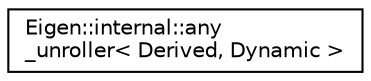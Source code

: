 digraph "Graphical Class Hierarchy"
{
  edge [fontname="Helvetica",fontsize="10",labelfontname="Helvetica",labelfontsize="10"];
  node [fontname="Helvetica",fontsize="10",shape=record];
  rankdir="LR";
  Node1 [label="Eigen::internal::any\l_unroller\< Derived, Dynamic \>",height=0.2,width=0.4,color="black", fillcolor="white", style="filled",URL="$struct_eigen_1_1internal_1_1any__unroller_3_01_derived_00_01_dynamic_01_4.html"];
}
